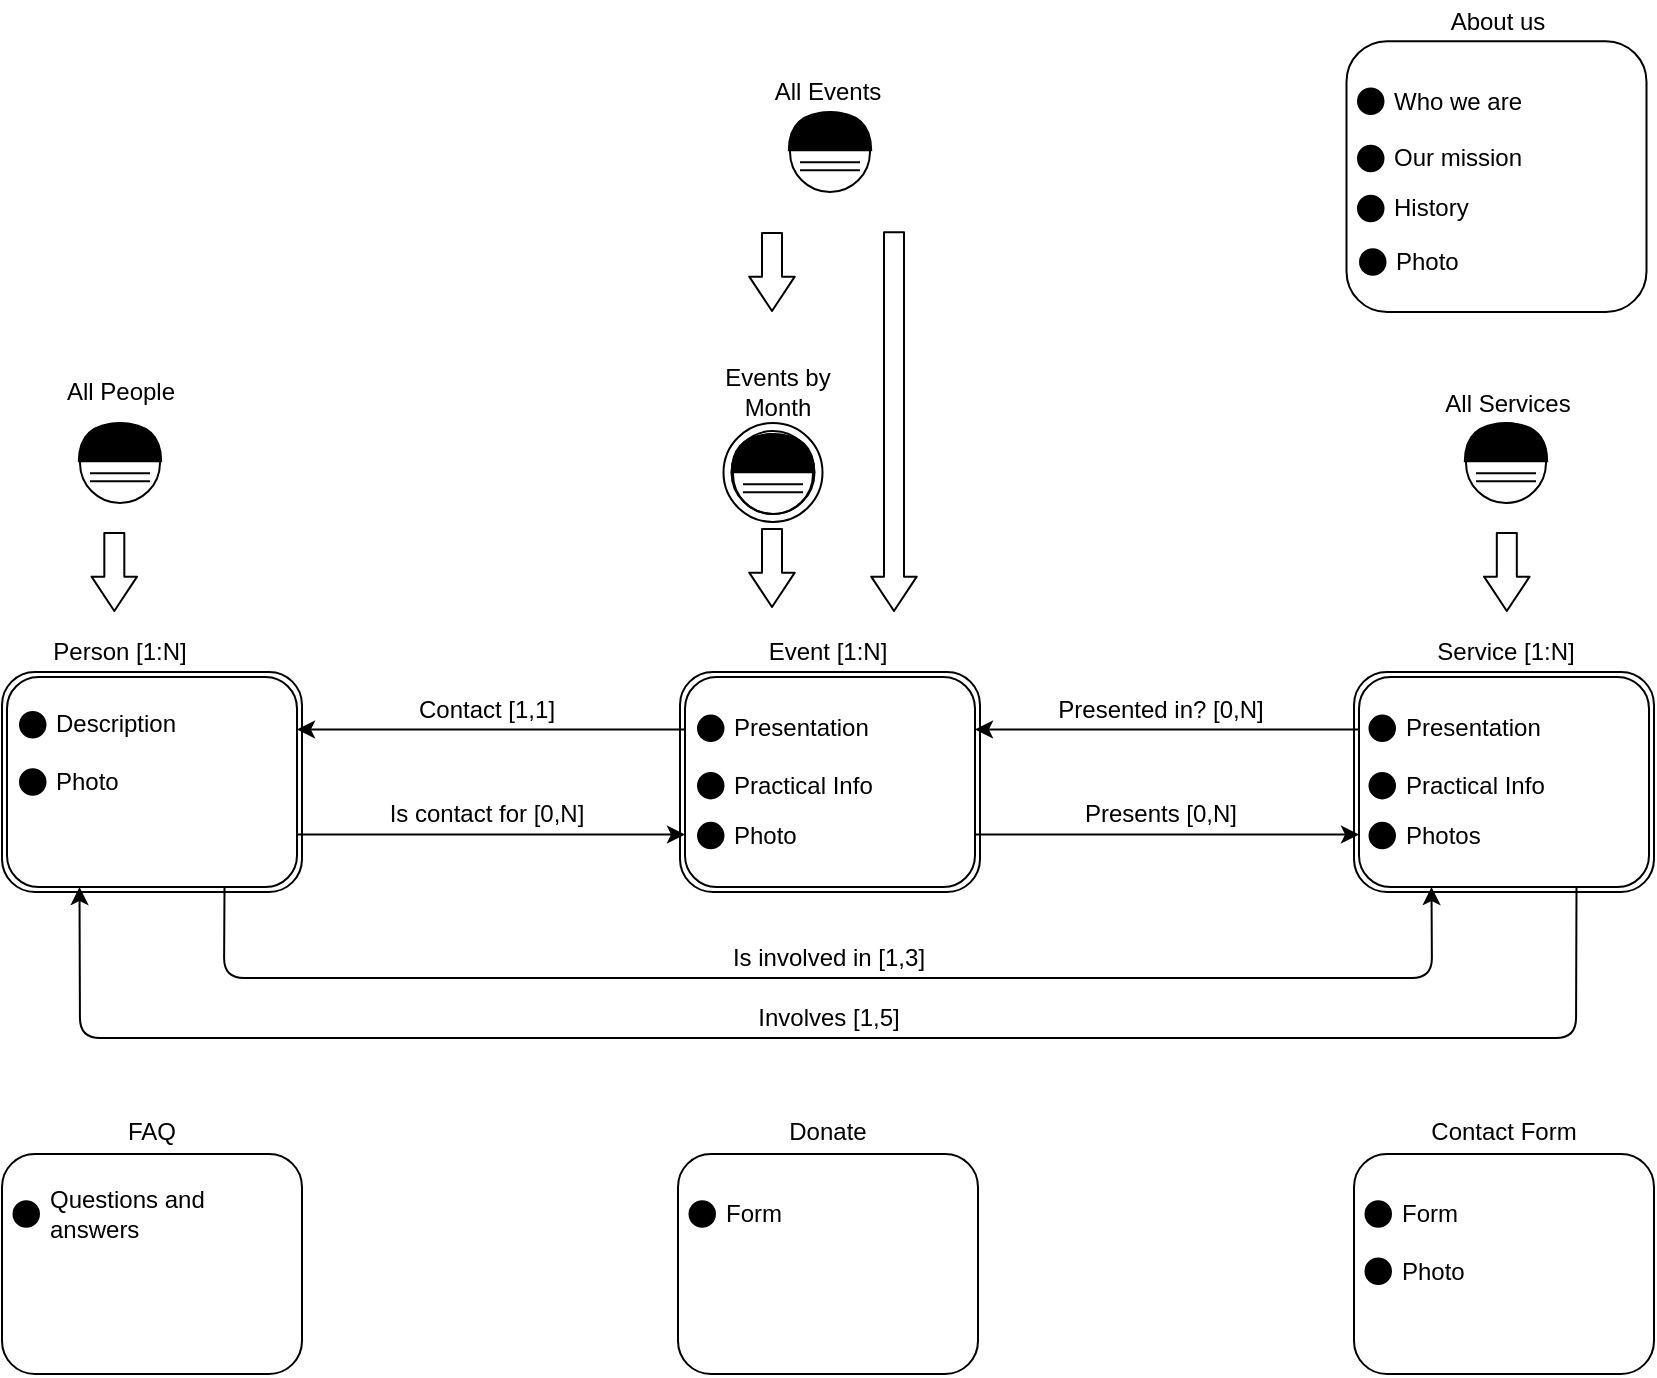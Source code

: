 <mxfile version="13.0.0" type="device"><diagram id="wtd1hUTdyIHgtt55fArs" name="Page-1"><mxGraphModel dx="1157" dy="582" grid="1" gridSize="10" guides="1" tooltips="1" connect="1" arrows="1" fold="1" page="1" pageScale="1" pageWidth="827" pageHeight="1169" math="0" shadow="0"><root><mxCell id="0"/><mxCell id="1" parent="0"/><mxCell id="c8HnftzfPna15MVByqmU-3" value="" style="rounded=1;whiteSpace=wrap;html=1;" parent="1" vertex="1"><mxGeometry x="673.25" y="64.59" width="150" height="135.41" as="geometry"/></mxCell><mxCell id="c8HnftzfPna15MVByqmU-4" value="About us" style="text;html=1;strokeColor=none;fillColor=none;align=center;verticalAlign=middle;whiteSpace=wrap;rounded=0;" parent="1" vertex="1"><mxGeometry x="689.25" y="44.59" width="120" height="20" as="geometry"/></mxCell><mxCell id="c8HnftzfPna15MVByqmU-6" value="All Services" style="text;html=1;strokeColor=none;fillColor=none;align=center;verticalAlign=middle;whiteSpace=wrap;rounded=0;" parent="1" vertex="1"><mxGeometry x="719" y="235.5" width="70" height="20" as="geometry"/></mxCell><mxCell id="c8HnftzfPna15MVByqmU-8" value="All People" style="text;html=1;strokeColor=none;fillColor=none;align=center;verticalAlign=middle;whiteSpace=wrap;rounded=0;" parent="1" vertex="1"><mxGeometry x="22.75" y="230" width="74.5" height="20" as="geometry"/></mxCell><mxCell id="c8HnftzfPna15MVByqmU-10" value="All Events" style="text;html=1;strokeColor=none;fillColor=none;align=center;verticalAlign=middle;whiteSpace=wrap;rounded=0;" parent="1" vertex="1"><mxGeometry x="374" y="80" width="80" height="20" as="geometry"/></mxCell><mxCell id="c8HnftzfPna15MVByqmU-19" value="Events by Month" style="text;html=1;strokeColor=none;fillColor=none;align=center;verticalAlign=middle;whiteSpace=wrap;rounded=0;" parent="1" vertex="1"><mxGeometry x="349" y="230" width="80" height="20" as="geometry"/></mxCell><mxCell id="c8HnftzfPna15MVByqmU-20" value="" style="rounded=1;whiteSpace=wrap;html=1;" parent="1" vertex="1"><mxGeometry x="340" y="380" width="150" height="110" as="geometry"/></mxCell><mxCell id="c8HnftzfPna15MVByqmU-21" value="Event [1:N]" style="text;html=1;strokeColor=none;fillColor=none;align=center;verticalAlign=middle;whiteSpace=wrap;rounded=0;" parent="1" vertex="1"><mxGeometry x="353.75" y="360" width="120" height="20" as="geometry"/></mxCell><mxCell id="c8HnftzfPna15MVByqmU-25" value="" style="rounded=1;whiteSpace=wrap;html=1;" parent="1" vertex="1"><mxGeometry x="342.5" y="382.5" width="145" height="105" as="geometry"/></mxCell><mxCell id="c8HnftzfPna15MVByqmU-27" value="" style="shape=flexArrow;endArrow=classic;html=1;endWidth=11.765;endSize=5.388;" parent="1" edge="1"><mxGeometry width="50" height="50" relative="1" as="geometry"><mxPoint x="386.0" y="160" as="sourcePoint"/><mxPoint x="386.0" y="200" as="targetPoint"/></mxGeometry></mxCell><mxCell id="c8HnftzfPna15MVByqmU-28" value="" style="shape=flexArrow;endArrow=classic;html=1;endWidth=11.765;endSize=5.388;" parent="1" edge="1"><mxGeometry width="50" height="50" relative="1" as="geometry"><mxPoint x="386.0" y="308.0" as="sourcePoint"/><mxPoint x="386.0" y="348.0" as="targetPoint"/></mxGeometry></mxCell><mxCell id="c8HnftzfPna15MVByqmU-36" value="Contact [1,1]" style="text;html=1;align=center;verticalAlign=middle;resizable=0;points=[];autosize=1;" parent="1" vertex="1"><mxGeometry x="202.75" y="388.5" width="80" height="20" as="geometry"/></mxCell><mxCell id="c8HnftzfPna15MVByqmU-37" value="" style="rounded=1;whiteSpace=wrap;html=1;" parent="1" vertex="1"><mxGeometry x="1" y="380" width="150" height="110" as="geometry"/></mxCell><mxCell id="c8HnftzfPna15MVByqmU-38" value="Person [1:N]" style="text;html=1;strokeColor=none;fillColor=none;align=center;verticalAlign=middle;whiteSpace=wrap;rounded=0;" parent="1" vertex="1"><mxGeometry y="360" width="120" height="20" as="geometry"/></mxCell><mxCell id="c8HnftzfPna15MVByqmU-39" value="" style="rounded=1;whiteSpace=wrap;html=1;" parent="1" vertex="1"><mxGeometry x="3.5" y="382.5" width="145" height="105" as="geometry"/></mxCell><mxCell id="c8HnftzfPna15MVByqmU-44" value="" style="endArrow=classic;html=1;exitX=0;exitY=0.25;exitDx=0;exitDy=0;entryX=1;entryY=0.25;entryDx=0;entryDy=0;" parent="1" source="c8HnftzfPna15MVByqmU-25" target="c8HnftzfPna15MVByqmU-39" edge="1"><mxGeometry width="50" height="50" relative="1" as="geometry"><mxPoint x="-2.25" y="280" as="sourcePoint"/><mxPoint x="47.75" y="230" as="targetPoint"/></mxGeometry></mxCell><mxCell id="c8HnftzfPna15MVByqmU-46" value="" style="endArrow=classic;html=1;exitX=1;exitY=0.75;exitDx=0;exitDy=0;entryX=0;entryY=0.75;entryDx=0;entryDy=0;" parent="1" source="c8HnftzfPna15MVByqmU-39" target="c8HnftzfPna15MVByqmU-25" edge="1"><mxGeometry width="50" height="50" relative="1" as="geometry"><mxPoint x="367.25" y="406.25" as="sourcePoint"/><mxPoint x="171" y="405" as="targetPoint"/></mxGeometry></mxCell><mxCell id="c8HnftzfPna15MVByqmU-47" value="Is contact for [0,N]" style="text;html=1;align=center;verticalAlign=middle;resizable=0;points=[];autosize=1;" parent="1" vertex="1"><mxGeometry x="187.75" y="441.37" width="110" height="20" as="geometry"/></mxCell><mxCell id="c8HnftzfPna15MVByqmU-48" value="" style="rounded=1;whiteSpace=wrap;html=1;" parent="1" vertex="1"><mxGeometry x="677" y="380" width="150" height="110" as="geometry"/></mxCell><mxCell id="c8HnftzfPna15MVByqmU-49" value="Service [1:N]" style="text;html=1;strokeColor=none;fillColor=none;align=center;verticalAlign=middle;whiteSpace=wrap;rounded=0;" parent="1" vertex="1"><mxGeometry x="693" y="360" width="120" height="20" as="geometry"/></mxCell><mxCell id="c8HnftzfPna15MVByqmU-50" value="" style="rounded=1;whiteSpace=wrap;html=1;" parent="1" vertex="1"><mxGeometry x="679.5" y="382.5" width="145" height="105" as="geometry"/></mxCell><mxCell id="c8HnftzfPna15MVByqmU-51" value="" style="endArrow=classic;html=1;exitX=1;exitY=0.75;exitDx=0;exitDy=0;entryX=0;entryY=0.75;entryDx=0;entryDy=0;" parent="1" source="c8HnftzfPna15MVByqmU-25" target="c8HnftzfPna15MVByqmU-50" edge="1"><mxGeometry width="50" height="50" relative="1" as="geometry"><mxPoint x="490" y="425" as="sourcePoint"/><mxPoint x="640" y="425" as="targetPoint"/></mxGeometry></mxCell><mxCell id="c8HnftzfPna15MVByqmU-53" value="Presents [0,N]" style="text;html=1;align=center;verticalAlign=middle;resizable=0;points=[];autosize=1;" parent="1" vertex="1"><mxGeometry x="535" y="441.37" width="90" height="20" as="geometry"/></mxCell><mxCell id="c8HnftzfPna15MVByqmU-54" value="" style="endArrow=classic;html=1;exitX=0;exitY=0.25;exitDx=0;exitDy=0;entryX=1;entryY=0.25;entryDx=0;entryDy=0;" parent="1" source="c8HnftzfPna15MVByqmU-50" target="c8HnftzfPna15MVByqmU-25" edge="1"><mxGeometry width="50" height="50" relative="1" as="geometry"><mxPoint x="367.25" y="406.25" as="sourcePoint"/><mxPoint x="510" y="370" as="targetPoint"/></mxGeometry></mxCell><mxCell id="c8HnftzfPna15MVByqmU-56" value="Presented in? [0,N]" style="text;html=1;align=center;verticalAlign=middle;resizable=0;points=[];autosize=1;" parent="1" vertex="1"><mxGeometry x="520" y="388.5" width="120" height="20" as="geometry"/></mxCell><mxCell id="c8HnftzfPna15MVByqmU-57" value="" style="shape=flexArrow;endArrow=classic;html=1;endWidth=11.765;endSize=5.388;" parent="1" edge="1"><mxGeometry width="50" height="50" relative="1" as="geometry"><mxPoint x="753.41" y="310.0" as="sourcePoint"/><mxPoint x="753.41" y="350.0" as="targetPoint"/></mxGeometry></mxCell><mxCell id="c8HnftzfPna15MVByqmU-58" value="" style="shape=flexArrow;endArrow=classic;html=1;endWidth=11.765;endSize=5.388;" parent="1" edge="1"><mxGeometry width="50" height="50" relative="1" as="geometry"><mxPoint x="57.16" y="310.0" as="sourcePoint"/><mxPoint x="57.16" y="350.0" as="targetPoint"/></mxGeometry></mxCell><mxCell id="c8HnftzfPna15MVByqmU-59" value="" style="endArrow=classic;html=1;exitX=0.75;exitY=1;exitDx=0;exitDy=0;entryX=0.25;entryY=1;entryDx=0;entryDy=0;" parent="1" source="c8HnftzfPna15MVByqmU-39" target="c8HnftzfPna15MVByqmU-50" edge="1"><mxGeometry width="50" height="50" relative="1" as="geometry"><mxPoint x="129.75" y="490" as="sourcePoint"/><mxPoint x="676.75" y="490" as="targetPoint"/><Array as="points"><mxPoint x="112" y="533"/><mxPoint x="716" y="533"/></Array></mxGeometry></mxCell><mxCell id="c8HnftzfPna15MVByqmU-60" value="Is involved in [1,3]" style="text;html=1;align=center;verticalAlign=middle;resizable=0;points=[];autosize=1;" parent="1" vertex="1"><mxGeometry x="359" y="512.5" width="110" height="20" as="geometry"/></mxCell><mxCell id="c8HnftzfPna15MVByqmU-61" value="" style="endArrow=classic;html=1;exitX=0.75;exitY=1;exitDx=0;exitDy=0;entryX=0.25;entryY=1;entryDx=0;entryDy=0;" parent="1" source="c8HnftzfPna15MVByqmU-50" target="c8HnftzfPna15MVByqmU-39" edge="1"><mxGeometry width="50" height="50" relative="1" as="geometry"><mxPoint x="734.25" y="490" as="sourcePoint"/><mxPoint x="30" y="530" as="targetPoint"/><Array as="points"><mxPoint x="788" y="563"/><mxPoint x="40" y="563"/></Array></mxGeometry></mxCell><mxCell id="c8HnftzfPna15MVByqmU-62" value="Involves [1,5]" style="text;html=1;align=center;verticalAlign=middle;resizable=0;points=[];autosize=1;" parent="1" vertex="1"><mxGeometry x="369" y="542.5" width="90" height="20" as="geometry"/></mxCell><mxCell id="c8HnftzfPna15MVByqmU-64" value="" style="ellipse;whiteSpace=wrap;html=1;aspect=fixed;" parent="1" vertex="1"><mxGeometry x="395" y="100" width="40" height="40" as="geometry"/></mxCell><mxCell id="c8HnftzfPna15MVByqmU-66" value="" style="shape=or;whiteSpace=wrap;html=1;rotation=-90;fillColor=#000000;" parent="1" vertex="1"><mxGeometry x="405.5" y="89" width="19" height="41.18" as="geometry"/></mxCell><mxCell id="c8HnftzfPna15MVByqmU-69" value="" style="shape=link;html=1;" parent="1" edge="1"><mxGeometry width="50" height="50" relative="1" as="geometry"><mxPoint x="400" y="127.18" as="sourcePoint"/><mxPoint x="430" y="127.18" as="targetPoint"/></mxGeometry></mxCell><mxCell id="c8HnftzfPna15MVByqmU-70" value="" style="ellipse;whiteSpace=wrap;html=1;aspect=fixed;" parent="1" vertex="1"><mxGeometry x="40" y="255.5" width="40" height="40" as="geometry"/></mxCell><mxCell id="c8HnftzfPna15MVByqmU-71" value="" style="shape=or;whiteSpace=wrap;html=1;rotation=-90;fillColor=#000000;" parent="1" vertex="1"><mxGeometry x="50.5" y="244.5" width="19" height="41.18" as="geometry"/></mxCell><mxCell id="c8HnftzfPna15MVByqmU-72" value="" style="shape=link;html=1;" parent="1" edge="1"><mxGeometry width="50" height="50" relative="1" as="geometry"><mxPoint x="45" y="282.68" as="sourcePoint"/><mxPoint x="75" y="282.68" as="targetPoint"/></mxGeometry></mxCell><mxCell id="c8HnftzfPna15MVByqmU-73" value="" style="ellipse;whiteSpace=wrap;html=1;aspect=fixed;" parent="1" vertex="1"><mxGeometry x="733" y="255.5" width="40" height="40" as="geometry"/></mxCell><mxCell id="c8HnftzfPna15MVByqmU-74" value="" style="shape=or;whiteSpace=wrap;html=1;rotation=-90;fillColor=#000000;" parent="1" vertex="1"><mxGeometry x="743.5" y="244.5" width="19" height="41.18" as="geometry"/></mxCell><mxCell id="c8HnftzfPna15MVByqmU-75" value="" style="shape=link;html=1;" parent="1" edge="1"><mxGeometry width="50" height="50" relative="1" as="geometry"><mxPoint x="738" y="282.68" as="sourcePoint"/><mxPoint x="768" y="282.68" as="targetPoint"/></mxGeometry></mxCell><mxCell id="c8HnftzfPna15MVByqmU-76" value="" style="ellipse;whiteSpace=wrap;html=1;aspect=fixed;fillColor=#000000;" parent="1" vertex="1"><mxGeometry x="10" y="400" width="12.75" height="12.75" as="geometry"/></mxCell><mxCell id="c8HnftzfPna15MVByqmU-79" value="Description" style="text;html=1;strokeColor=none;fillColor=none;align=left;verticalAlign=middle;whiteSpace=wrap;rounded=0;" parent="1" vertex="1"><mxGeometry x="26.25" y="396.38" width="122.25" height="20" as="geometry"/></mxCell><mxCell id="c8HnftzfPna15MVByqmU-83" value="" style="ellipse;whiteSpace=wrap;html=1;aspect=fixed;fillColor=#000000;" parent="1" vertex="1"><mxGeometry x="10" y="428.62" width="12.75" height="12.75" as="geometry"/></mxCell><mxCell id="c8HnftzfPna15MVByqmU-84" value="Photo" style="text;html=1;strokeColor=none;fillColor=none;align=left;verticalAlign=middle;whiteSpace=wrap;rounded=0;" parent="1" vertex="1"><mxGeometry x="26.25" y="425" width="122.25" height="20" as="geometry"/></mxCell><mxCell id="c8HnftzfPna15MVByqmU-88" value="" style="ellipse;whiteSpace=wrap;html=1;aspect=fixed;fillColor=#000000;" parent="1" vertex="1"><mxGeometry x="684.75" y="401.81" width="12.75" height="12.75" as="geometry"/></mxCell><mxCell id="c8HnftzfPna15MVByqmU-89" value="&lt;span class=&quot;fontstyle0&quot;&gt;Presentation&lt;/span&gt; " style="text;html=1;strokeColor=none;fillColor=none;align=left;verticalAlign=middle;whiteSpace=wrap;rounded=0;" parent="1" vertex="1"><mxGeometry x="701" y="398.19" width="122.25" height="20" as="geometry"/></mxCell><mxCell id="c8HnftzfPna15MVByqmU-90" value="Practical Info" style="text;html=1;strokeColor=none;fillColor=none;align=left;verticalAlign=middle;whiteSpace=wrap;rounded=0;" parent="1" vertex="1"><mxGeometry x="701" y="426.81" width="122.25" height="20" as="geometry"/></mxCell><mxCell id="c8HnftzfPna15MVByqmU-91" value="" style="ellipse;whiteSpace=wrap;html=1;aspect=fixed;fillColor=#000000;" parent="1" vertex="1"><mxGeometry x="684.75" y="455.43" width="12.75" height="12.75" as="geometry"/></mxCell><mxCell id="c8HnftzfPna15MVByqmU-92" value="Photos" style="text;html=1;strokeColor=none;fillColor=none;align=left;verticalAlign=middle;whiteSpace=wrap;rounded=0;" parent="1" vertex="1"><mxGeometry x="701" y="451.81" width="122.25" height="20" as="geometry"/></mxCell><mxCell id="c8HnftzfPna15MVByqmU-93" value="" style="ellipse;whiteSpace=wrap;html=1;aspect=fixed;fillColor=#000000;" parent="1" vertex="1"><mxGeometry x="684.75" y="430.44" width="12.75" height="12.75" as="geometry"/></mxCell><mxCell id="c8HnftzfPna15MVByqmU-94" value="" style="ellipse;whiteSpace=wrap;html=1;aspect=fixed;fillColor=#000000;" parent="1" vertex="1"><mxGeometry x="349" y="401.81" width="12.75" height="12.75" as="geometry"/></mxCell><mxCell id="c8HnftzfPna15MVByqmU-95" value="&lt;span class=&quot;fontstyle0&quot;&gt;Presentation&lt;/span&gt; " style="text;html=1;strokeColor=none;fillColor=none;align=left;verticalAlign=middle;whiteSpace=wrap;rounded=0;" parent="1" vertex="1"><mxGeometry x="365.25" y="398.19" width="122.25" height="20" as="geometry"/></mxCell><mxCell id="c8HnftzfPna15MVByqmU-96" value="Practical Info" style="text;html=1;strokeColor=none;fillColor=none;align=left;verticalAlign=middle;whiteSpace=wrap;rounded=0;" parent="1" vertex="1"><mxGeometry x="365.25" y="426.81" width="122.25" height="20" as="geometry"/></mxCell><mxCell id="c8HnftzfPna15MVByqmU-97" value="" style="ellipse;whiteSpace=wrap;html=1;aspect=fixed;fillColor=#000000;" parent="1" vertex="1"><mxGeometry x="349" y="455.43" width="12.75" height="12.75" as="geometry"/></mxCell><mxCell id="c8HnftzfPna15MVByqmU-98" value="Photo" style="text;html=1;strokeColor=none;fillColor=none;align=left;verticalAlign=middle;whiteSpace=wrap;rounded=0;" parent="1" vertex="1"><mxGeometry x="365.25" y="451.81" width="122.25" height="20" as="geometry"/></mxCell><mxCell id="c8HnftzfPna15MVByqmU-99" value="" style="ellipse;whiteSpace=wrap;html=1;aspect=fixed;fillColor=#000000;" parent="1" vertex="1"><mxGeometry x="349" y="430.44" width="12.75" height="12.75" as="geometry"/></mxCell><mxCell id="c8HnftzfPna15MVByqmU-100" value="" style="ellipse;whiteSpace=wrap;html=1;aspect=fixed;fillColor=#000000;" parent="1" vertex="1"><mxGeometry x="679" y="88.21" width="12.75" height="12.75" as="geometry"/></mxCell><mxCell id="c8HnftzfPna15MVByqmU-101" value="Who we are" style="text;html=1;strokeColor=none;fillColor=none;align=left;verticalAlign=middle;whiteSpace=wrap;rounded=0;" parent="1" vertex="1"><mxGeometry x="695.25" y="84.59" width="122.25" height="20" as="geometry"/></mxCell><mxCell id="c8HnftzfPna15MVByqmU-102" value="Our mission" style="text;html=1;strokeColor=none;fillColor=none;align=left;verticalAlign=middle;whiteSpace=wrap;rounded=0;" parent="1" vertex="1"><mxGeometry x="695.25" y="113.21" width="122.25" height="20" as="geometry"/></mxCell><mxCell id="c8HnftzfPna15MVByqmU-103" value="" style="ellipse;whiteSpace=wrap;html=1;aspect=fixed;fillColor=#000000;" parent="1" vertex="1"><mxGeometry x="679" y="141.83" width="12.75" height="12.75" as="geometry"/></mxCell><mxCell id="c8HnftzfPna15MVByqmU-104" value="History" style="text;html=1;strokeColor=none;fillColor=none;align=left;verticalAlign=middle;whiteSpace=wrap;rounded=0;" parent="1" vertex="1"><mxGeometry x="695.25" y="138.21" width="122.25" height="20" as="geometry"/></mxCell><mxCell id="c8HnftzfPna15MVByqmU-105" value="" style="ellipse;whiteSpace=wrap;html=1;aspect=fixed;fillColor=#000000;" parent="1" vertex="1"><mxGeometry x="679" y="116.84" width="12.75" height="12.75" as="geometry"/></mxCell><mxCell id="c8HnftzfPna15MVByqmU-117" value="" style="ellipse;whiteSpace=wrap;html=1;aspect=fixed;" parent="1" vertex="1"><mxGeometry x="366.5" y="261" width="40" height="40" as="geometry"/></mxCell><mxCell id="c8HnftzfPna15MVByqmU-118" value="" style="shape=or;whiteSpace=wrap;html=1;rotation=-90;fillColor=#000000;" parent="1" vertex="1"><mxGeometry x="377" y="250" width="19" height="41.18" as="geometry"/></mxCell><mxCell id="c8HnftzfPna15MVByqmU-119" value="" style="shape=link;html=1;" parent="1" edge="1"><mxGeometry width="50" height="50" relative="1" as="geometry"><mxPoint x="371.5" y="288.18" as="sourcePoint"/><mxPoint x="401.5" y="288.18" as="targetPoint"/></mxGeometry></mxCell><mxCell id="WQ_w3jURagY3qndXEl5g-1" value="" style="shape=flexArrow;endArrow=classic;html=1;endWidth=11.765;endSize=5.388;" parent="1" edge="1"><mxGeometry width="50" height="50" relative="1" as="geometry"><mxPoint x="447" y="159.62" as="sourcePoint"/><mxPoint x="447" y="350" as="targetPoint"/></mxGeometry></mxCell><mxCell id="9NBsTee3vYrzjtyyTqGV-1" value="" style="ellipse;shape=doubleEllipse;whiteSpace=wrap;html=1;aspect=fixed;fillColor=none;" vertex="1" parent="1"><mxGeometry x="361.75" y="255.5" width="49.5" height="49.5" as="geometry"/></mxCell><mxCell id="9NBsTee3vYrzjtyyTqGV-12" value="FAQ" style="text;html=1;strokeColor=none;fillColor=none;align=center;verticalAlign=middle;whiteSpace=wrap;rounded=0;" vertex="1" parent="1"><mxGeometry x="16.0" y="600" width="120" height="20" as="geometry"/></mxCell><mxCell id="9NBsTee3vYrzjtyyTqGV-13" value="" style="rounded=1;whiteSpace=wrap;html=1;" vertex="1" parent="1"><mxGeometry x="1.0" y="621" width="150" height="110" as="geometry"/></mxCell><mxCell id="9NBsTee3vYrzjtyyTqGV-14" value="" style="ellipse;whiteSpace=wrap;html=1;aspect=fixed;fillColor=#000000;" vertex="1" parent="1"><mxGeometry x="6.75" y="644.62" width="12.75" height="12.75" as="geometry"/></mxCell><mxCell id="9NBsTee3vYrzjtyyTqGV-15" value="Questions and answers" style="text;html=1;strokeColor=none;fillColor=none;align=left;verticalAlign=middle;whiteSpace=wrap;rounded=0;" vertex="1" parent="1"><mxGeometry x="23" y="641" width="122.25" height="20" as="geometry"/></mxCell><mxCell id="9NBsTee3vYrzjtyyTqGV-18" value="" style="ellipse;whiteSpace=wrap;html=1;aspect=fixed;fillColor=#000000;" vertex="1" parent="1"><mxGeometry x="680" y="168.61" width="12.75" height="12.75" as="geometry"/></mxCell><mxCell id="9NBsTee3vYrzjtyyTqGV-19" value="Photo" style="text;html=1;strokeColor=none;fillColor=none;align=left;verticalAlign=middle;whiteSpace=wrap;rounded=0;" vertex="1" parent="1"><mxGeometry x="696.25" y="164.99" width="122.25" height="20" as="geometry"/></mxCell><mxCell id="9NBsTee3vYrzjtyyTqGV-20" value="Donate" style="text;html=1;strokeColor=none;fillColor=none;align=center;verticalAlign=middle;whiteSpace=wrap;rounded=0;" vertex="1" parent="1"><mxGeometry x="354" y="600" width="120" height="20" as="geometry"/></mxCell><mxCell id="9NBsTee3vYrzjtyyTqGV-21" value="" style="rounded=1;whiteSpace=wrap;html=1;" vertex="1" parent="1"><mxGeometry x="339" y="621" width="150" height="110" as="geometry"/></mxCell><mxCell id="9NBsTee3vYrzjtyyTqGV-22" value="" style="ellipse;whiteSpace=wrap;html=1;aspect=fixed;fillColor=#000000;" vertex="1" parent="1"><mxGeometry x="344.75" y="644.62" width="12.75" height="12.75" as="geometry"/></mxCell><mxCell id="9NBsTee3vYrzjtyyTqGV-23" value="Form" style="text;html=1;strokeColor=none;fillColor=none;align=left;verticalAlign=middle;whiteSpace=wrap;rounded=0;" vertex="1" parent="1"><mxGeometry x="361" y="641" width="122.25" height="20" as="geometry"/></mxCell><mxCell id="9NBsTee3vYrzjtyyTqGV-26" value="" style="group" vertex="1" connectable="0" parent="1"><mxGeometry x="677" y="600" width="150" height="131" as="geometry"/></mxCell><mxCell id="c8HnftzfPna15MVByqmU-2" value="Contact Form" style="text;html=1;strokeColor=none;fillColor=none;align=center;verticalAlign=middle;whiteSpace=wrap;rounded=0;" parent="9NBsTee3vYrzjtyyTqGV-26" vertex="1"><mxGeometry x="15" width="120" height="20" as="geometry"/></mxCell><mxCell id="c8HnftzfPna15MVByqmU-106" value="" style="rounded=1;whiteSpace=wrap;html=1;" parent="9NBsTee3vYrzjtyyTqGV-26" vertex="1"><mxGeometry y="21" width="150" height="110" as="geometry"/></mxCell><mxCell id="c8HnftzfPna15MVByqmU-108" value="" style="ellipse;whiteSpace=wrap;html=1;aspect=fixed;fillColor=#000000;" parent="9NBsTee3vYrzjtyyTqGV-26" vertex="1"><mxGeometry x="5.75" y="44.62" width="12.75" height="12.75" as="geometry"/></mxCell><mxCell id="c8HnftzfPna15MVByqmU-109" value="Form" style="text;html=1;strokeColor=none;fillColor=none;align=left;verticalAlign=middle;whiteSpace=wrap;rounded=0;" parent="9NBsTee3vYrzjtyyTqGV-26" vertex="1"><mxGeometry x="22" y="41" width="122.25" height="20" as="geometry"/></mxCell><mxCell id="9NBsTee3vYrzjtyyTqGV-4" value="" style="ellipse;whiteSpace=wrap;html=1;aspect=fixed;fillColor=#000000;" vertex="1" parent="9NBsTee3vYrzjtyyTqGV-26"><mxGeometry x="5.75" y="73.24" width="12.75" height="12.75" as="geometry"/></mxCell><mxCell id="9NBsTee3vYrzjtyyTqGV-5" value="Photo" style="text;html=1;strokeColor=none;fillColor=none;align=left;verticalAlign=middle;whiteSpace=wrap;rounded=0;" vertex="1" parent="9NBsTee3vYrzjtyyTqGV-26"><mxGeometry x="22" y="69.62" width="122.25" height="20" as="geometry"/></mxCell></root></mxGraphModel></diagram></mxfile>